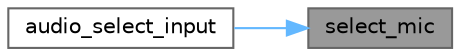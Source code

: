 digraph "select_mic"
{
 // LATEX_PDF_SIZE
  bgcolor="transparent";
  edge [fontname=Helvetica,fontsize=10,labelfontname=Helvetica,labelfontsize=10];
  node [fontname=Helvetica,fontsize=10,shape=box,height=0.2,width=0.4];
  rankdir="RL";
  Node1 [id="Node000001",label="select_mic",height=0.2,width=0.4,color="gray40", fillcolor="grey60", style="filled", fontcolor="black",tooltip="Function to select MIC as input."];
  Node1 -> Node2 [id="edge1_Node000001_Node000002",dir="back",color="steelblue1",style="solid",tooltip=" "];
  Node2 [id="Node000002",label="audio_select_input",height=0.2,width=0.4,color="grey40", fillcolor="white", style="filled",URL="$group__AUDIO.html#ga61af1e13a8f338966a17f07a518ef207",tooltip="selects the audio input channel."];
}
